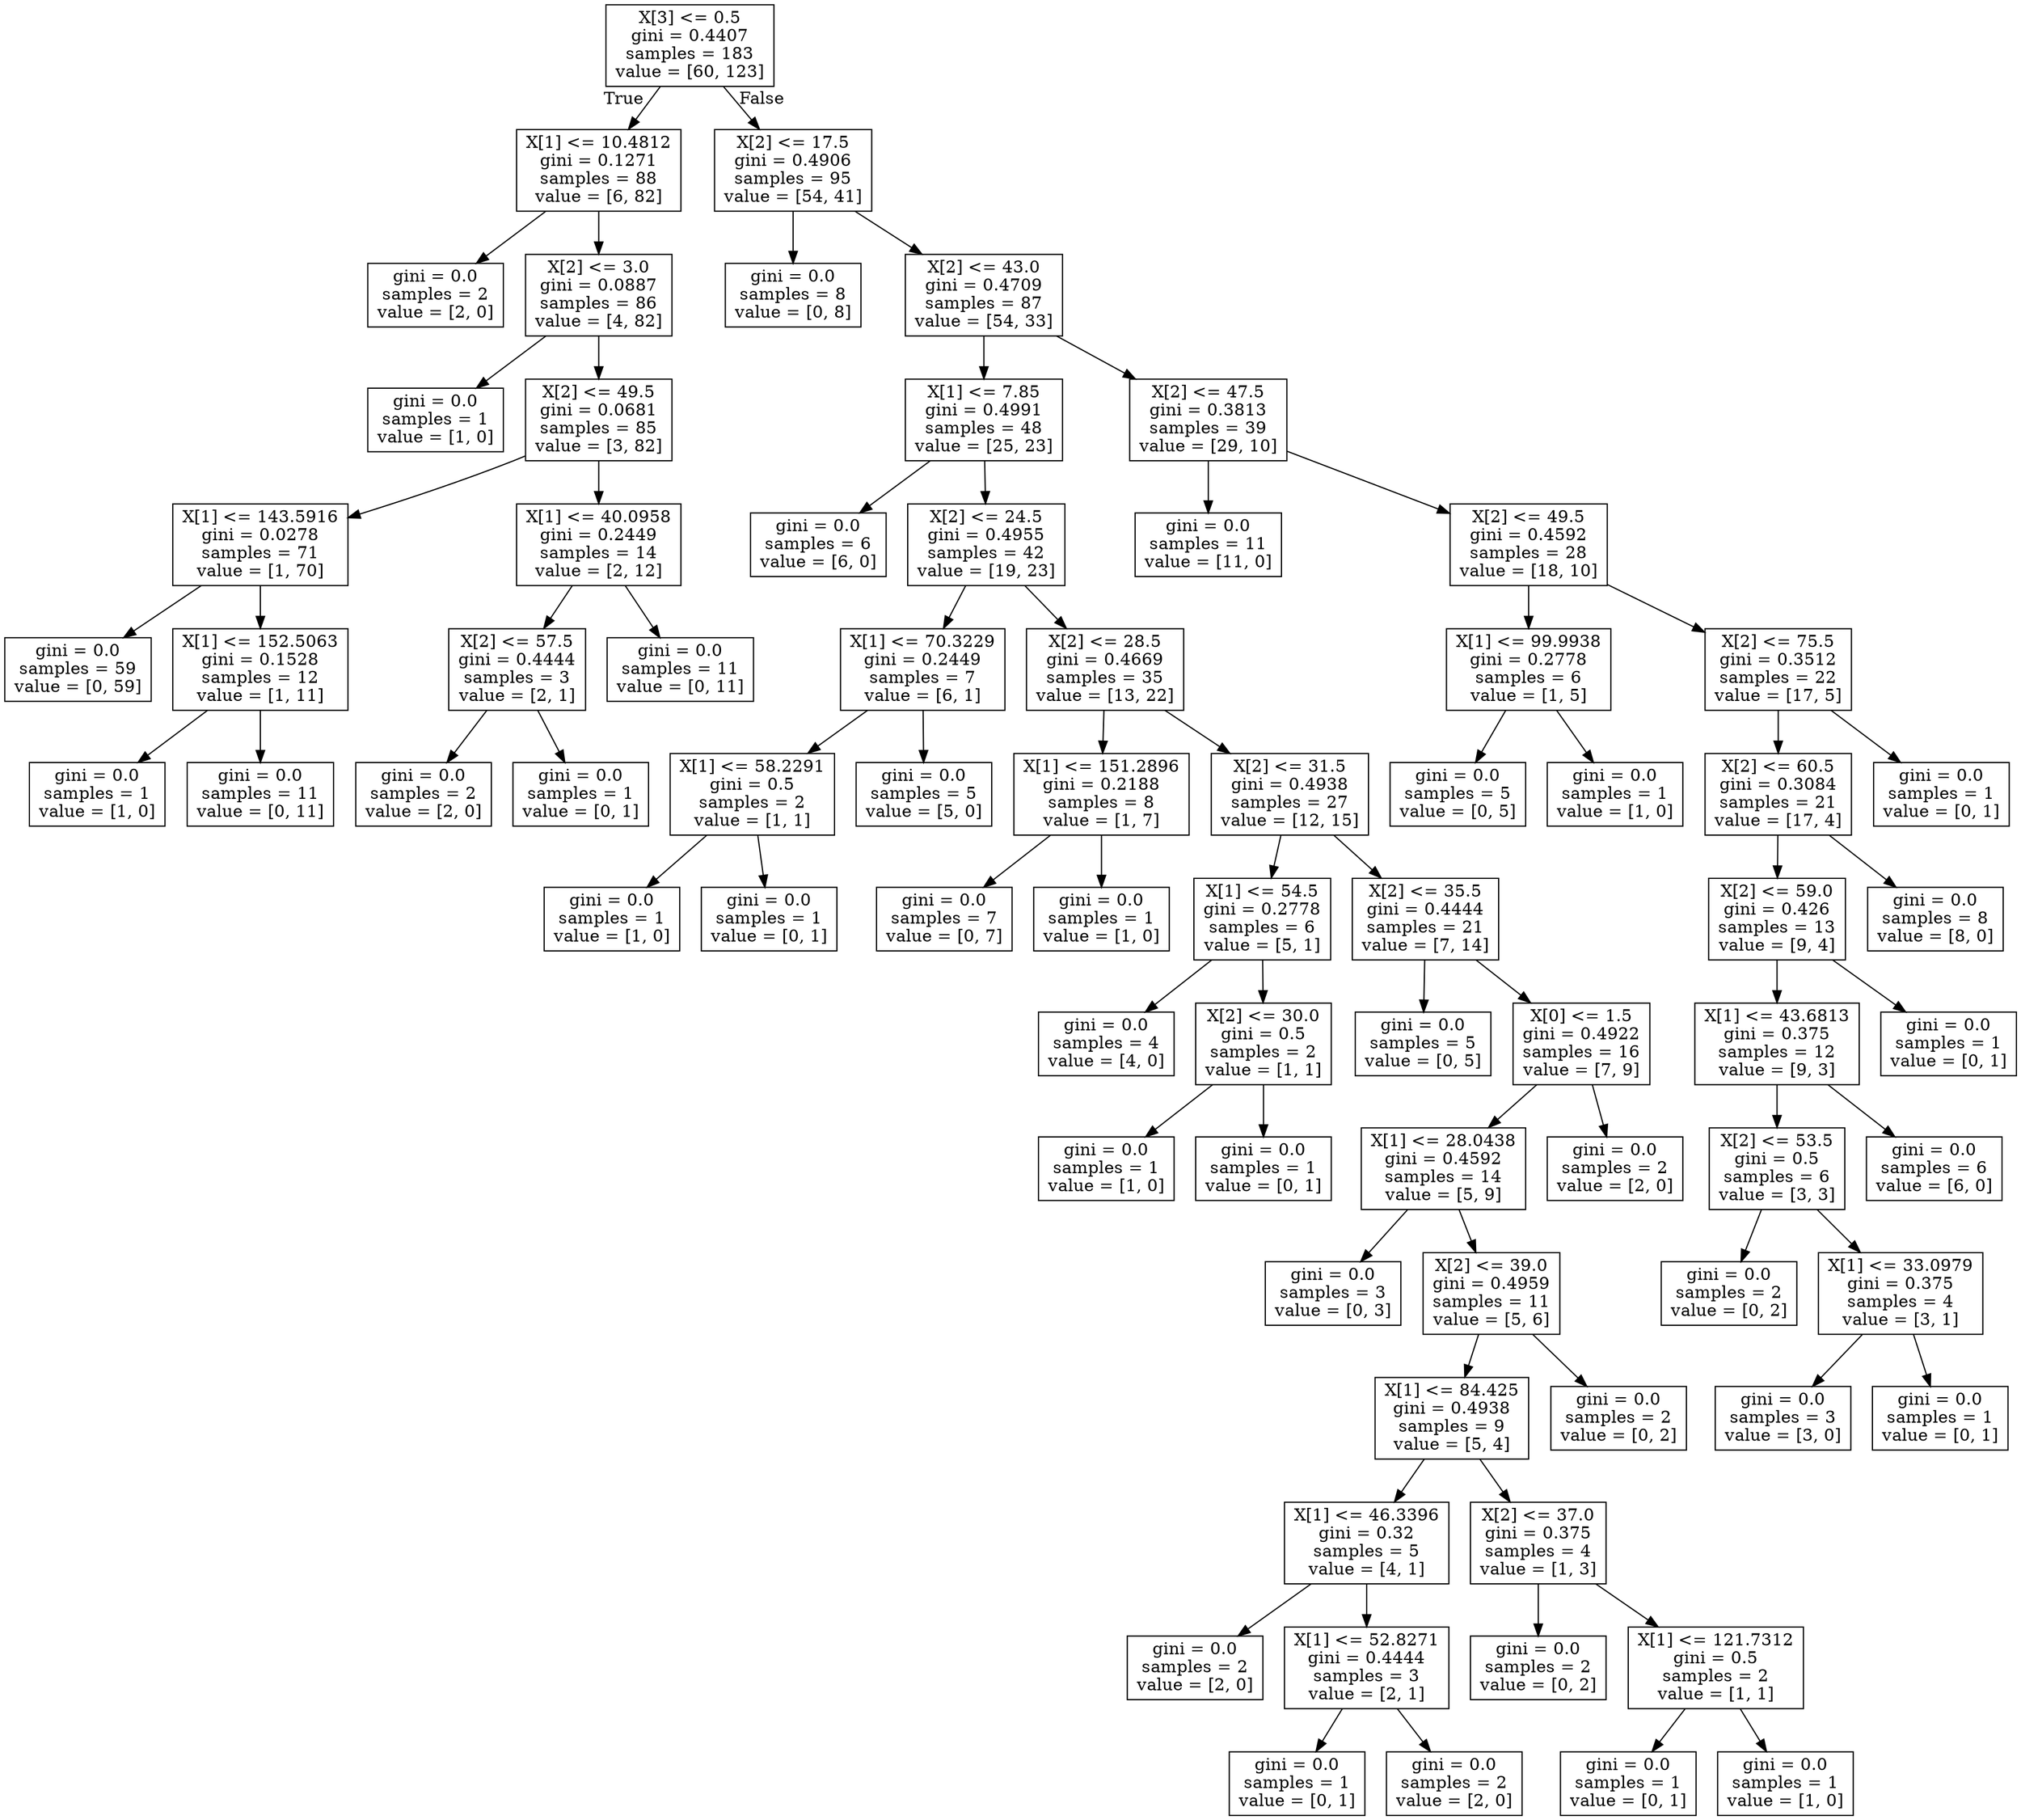 digraph Tree {
node [shape=box] ;
0 [label="X[3] <= 0.5\ngini = 0.4407\nsamples = 183\nvalue = [60, 123]"] ;
1 [label="X[1] <= 10.4812\ngini = 0.1271\nsamples = 88\nvalue = [6, 82]"] ;
0 -> 1 [labeldistance=2.5, labelangle=45, headlabel="True"] ;
2 [label="gini = 0.0\nsamples = 2\nvalue = [2, 0]"] ;
1 -> 2 ;
3 [label="X[2] <= 3.0\ngini = 0.0887\nsamples = 86\nvalue = [4, 82]"] ;
1 -> 3 ;
4 [label="gini = 0.0\nsamples = 1\nvalue = [1, 0]"] ;
3 -> 4 ;
5 [label="X[2] <= 49.5\ngini = 0.0681\nsamples = 85\nvalue = [3, 82]"] ;
3 -> 5 ;
6 [label="X[1] <= 143.5916\ngini = 0.0278\nsamples = 71\nvalue = [1, 70]"] ;
5 -> 6 ;
7 [label="gini = 0.0\nsamples = 59\nvalue = [0, 59]"] ;
6 -> 7 ;
8 [label="X[1] <= 152.5063\ngini = 0.1528\nsamples = 12\nvalue = [1, 11]"] ;
6 -> 8 ;
9 [label="gini = 0.0\nsamples = 1\nvalue = [1, 0]"] ;
8 -> 9 ;
10 [label="gini = 0.0\nsamples = 11\nvalue = [0, 11]"] ;
8 -> 10 ;
11 [label="X[1] <= 40.0958\ngini = 0.2449\nsamples = 14\nvalue = [2, 12]"] ;
5 -> 11 ;
12 [label="X[2] <= 57.5\ngini = 0.4444\nsamples = 3\nvalue = [2, 1]"] ;
11 -> 12 ;
13 [label="gini = 0.0\nsamples = 2\nvalue = [2, 0]"] ;
12 -> 13 ;
14 [label="gini = 0.0\nsamples = 1\nvalue = [0, 1]"] ;
12 -> 14 ;
15 [label="gini = 0.0\nsamples = 11\nvalue = [0, 11]"] ;
11 -> 15 ;
16 [label="X[2] <= 17.5\ngini = 0.4906\nsamples = 95\nvalue = [54, 41]"] ;
0 -> 16 [labeldistance=2.5, labelangle=-45, headlabel="False"] ;
17 [label="gini = 0.0\nsamples = 8\nvalue = [0, 8]"] ;
16 -> 17 ;
18 [label="X[2] <= 43.0\ngini = 0.4709\nsamples = 87\nvalue = [54, 33]"] ;
16 -> 18 ;
19 [label="X[1] <= 7.85\ngini = 0.4991\nsamples = 48\nvalue = [25, 23]"] ;
18 -> 19 ;
20 [label="gini = 0.0\nsamples = 6\nvalue = [6, 0]"] ;
19 -> 20 ;
21 [label="X[2] <= 24.5\ngini = 0.4955\nsamples = 42\nvalue = [19, 23]"] ;
19 -> 21 ;
22 [label="X[1] <= 70.3229\ngini = 0.2449\nsamples = 7\nvalue = [6, 1]"] ;
21 -> 22 ;
23 [label="X[1] <= 58.2291\ngini = 0.5\nsamples = 2\nvalue = [1, 1]"] ;
22 -> 23 ;
24 [label="gini = 0.0\nsamples = 1\nvalue = [1, 0]"] ;
23 -> 24 ;
25 [label="gini = 0.0\nsamples = 1\nvalue = [0, 1]"] ;
23 -> 25 ;
26 [label="gini = 0.0\nsamples = 5\nvalue = [5, 0]"] ;
22 -> 26 ;
27 [label="X[2] <= 28.5\ngini = 0.4669\nsamples = 35\nvalue = [13, 22]"] ;
21 -> 27 ;
28 [label="X[1] <= 151.2896\ngini = 0.2188\nsamples = 8\nvalue = [1, 7]"] ;
27 -> 28 ;
29 [label="gini = 0.0\nsamples = 7\nvalue = [0, 7]"] ;
28 -> 29 ;
30 [label="gini = 0.0\nsamples = 1\nvalue = [1, 0]"] ;
28 -> 30 ;
31 [label="X[2] <= 31.5\ngini = 0.4938\nsamples = 27\nvalue = [12, 15]"] ;
27 -> 31 ;
32 [label="X[1] <= 54.5\ngini = 0.2778\nsamples = 6\nvalue = [5, 1]"] ;
31 -> 32 ;
33 [label="gini = 0.0\nsamples = 4\nvalue = [4, 0]"] ;
32 -> 33 ;
34 [label="X[2] <= 30.0\ngini = 0.5\nsamples = 2\nvalue = [1, 1]"] ;
32 -> 34 ;
35 [label="gini = 0.0\nsamples = 1\nvalue = [1, 0]"] ;
34 -> 35 ;
36 [label="gini = 0.0\nsamples = 1\nvalue = [0, 1]"] ;
34 -> 36 ;
37 [label="X[2] <= 35.5\ngini = 0.4444\nsamples = 21\nvalue = [7, 14]"] ;
31 -> 37 ;
38 [label="gini = 0.0\nsamples = 5\nvalue = [0, 5]"] ;
37 -> 38 ;
39 [label="X[0] <= 1.5\ngini = 0.4922\nsamples = 16\nvalue = [7, 9]"] ;
37 -> 39 ;
40 [label="X[1] <= 28.0438\ngini = 0.4592\nsamples = 14\nvalue = [5, 9]"] ;
39 -> 40 ;
41 [label="gini = 0.0\nsamples = 3\nvalue = [0, 3]"] ;
40 -> 41 ;
42 [label="X[2] <= 39.0\ngini = 0.4959\nsamples = 11\nvalue = [5, 6]"] ;
40 -> 42 ;
43 [label="X[1] <= 84.425\ngini = 0.4938\nsamples = 9\nvalue = [5, 4]"] ;
42 -> 43 ;
44 [label="X[1] <= 46.3396\ngini = 0.32\nsamples = 5\nvalue = [4, 1]"] ;
43 -> 44 ;
45 [label="gini = 0.0\nsamples = 2\nvalue = [2, 0]"] ;
44 -> 45 ;
46 [label="X[1] <= 52.8271\ngini = 0.4444\nsamples = 3\nvalue = [2, 1]"] ;
44 -> 46 ;
47 [label="gini = 0.0\nsamples = 1\nvalue = [0, 1]"] ;
46 -> 47 ;
48 [label="gini = 0.0\nsamples = 2\nvalue = [2, 0]"] ;
46 -> 48 ;
49 [label="X[2] <= 37.0\ngini = 0.375\nsamples = 4\nvalue = [1, 3]"] ;
43 -> 49 ;
50 [label="gini = 0.0\nsamples = 2\nvalue = [0, 2]"] ;
49 -> 50 ;
51 [label="X[1] <= 121.7312\ngini = 0.5\nsamples = 2\nvalue = [1, 1]"] ;
49 -> 51 ;
52 [label="gini = 0.0\nsamples = 1\nvalue = [0, 1]"] ;
51 -> 52 ;
53 [label="gini = 0.0\nsamples = 1\nvalue = [1, 0]"] ;
51 -> 53 ;
54 [label="gini = 0.0\nsamples = 2\nvalue = [0, 2]"] ;
42 -> 54 ;
55 [label="gini = 0.0\nsamples = 2\nvalue = [2, 0]"] ;
39 -> 55 ;
56 [label="X[2] <= 47.5\ngini = 0.3813\nsamples = 39\nvalue = [29, 10]"] ;
18 -> 56 ;
57 [label="gini = 0.0\nsamples = 11\nvalue = [11, 0]"] ;
56 -> 57 ;
58 [label="X[2] <= 49.5\ngini = 0.4592\nsamples = 28\nvalue = [18, 10]"] ;
56 -> 58 ;
59 [label="X[1] <= 99.9938\ngini = 0.2778\nsamples = 6\nvalue = [1, 5]"] ;
58 -> 59 ;
60 [label="gini = 0.0\nsamples = 5\nvalue = [0, 5]"] ;
59 -> 60 ;
61 [label="gini = 0.0\nsamples = 1\nvalue = [1, 0]"] ;
59 -> 61 ;
62 [label="X[2] <= 75.5\ngini = 0.3512\nsamples = 22\nvalue = [17, 5]"] ;
58 -> 62 ;
63 [label="X[2] <= 60.5\ngini = 0.3084\nsamples = 21\nvalue = [17, 4]"] ;
62 -> 63 ;
64 [label="X[2] <= 59.0\ngini = 0.426\nsamples = 13\nvalue = [9, 4]"] ;
63 -> 64 ;
65 [label="X[1] <= 43.6813\ngini = 0.375\nsamples = 12\nvalue = [9, 3]"] ;
64 -> 65 ;
66 [label="X[2] <= 53.5\ngini = 0.5\nsamples = 6\nvalue = [3, 3]"] ;
65 -> 66 ;
67 [label="gini = 0.0\nsamples = 2\nvalue = [0, 2]"] ;
66 -> 67 ;
68 [label="X[1] <= 33.0979\ngini = 0.375\nsamples = 4\nvalue = [3, 1]"] ;
66 -> 68 ;
69 [label="gini = 0.0\nsamples = 3\nvalue = [3, 0]"] ;
68 -> 69 ;
70 [label="gini = 0.0\nsamples = 1\nvalue = [0, 1]"] ;
68 -> 70 ;
71 [label="gini = 0.0\nsamples = 6\nvalue = [6, 0]"] ;
65 -> 71 ;
72 [label="gini = 0.0\nsamples = 1\nvalue = [0, 1]"] ;
64 -> 72 ;
73 [label="gini = 0.0\nsamples = 8\nvalue = [8, 0]"] ;
63 -> 73 ;
74 [label="gini = 0.0\nsamples = 1\nvalue = [0, 1]"] ;
62 -> 74 ;
}
